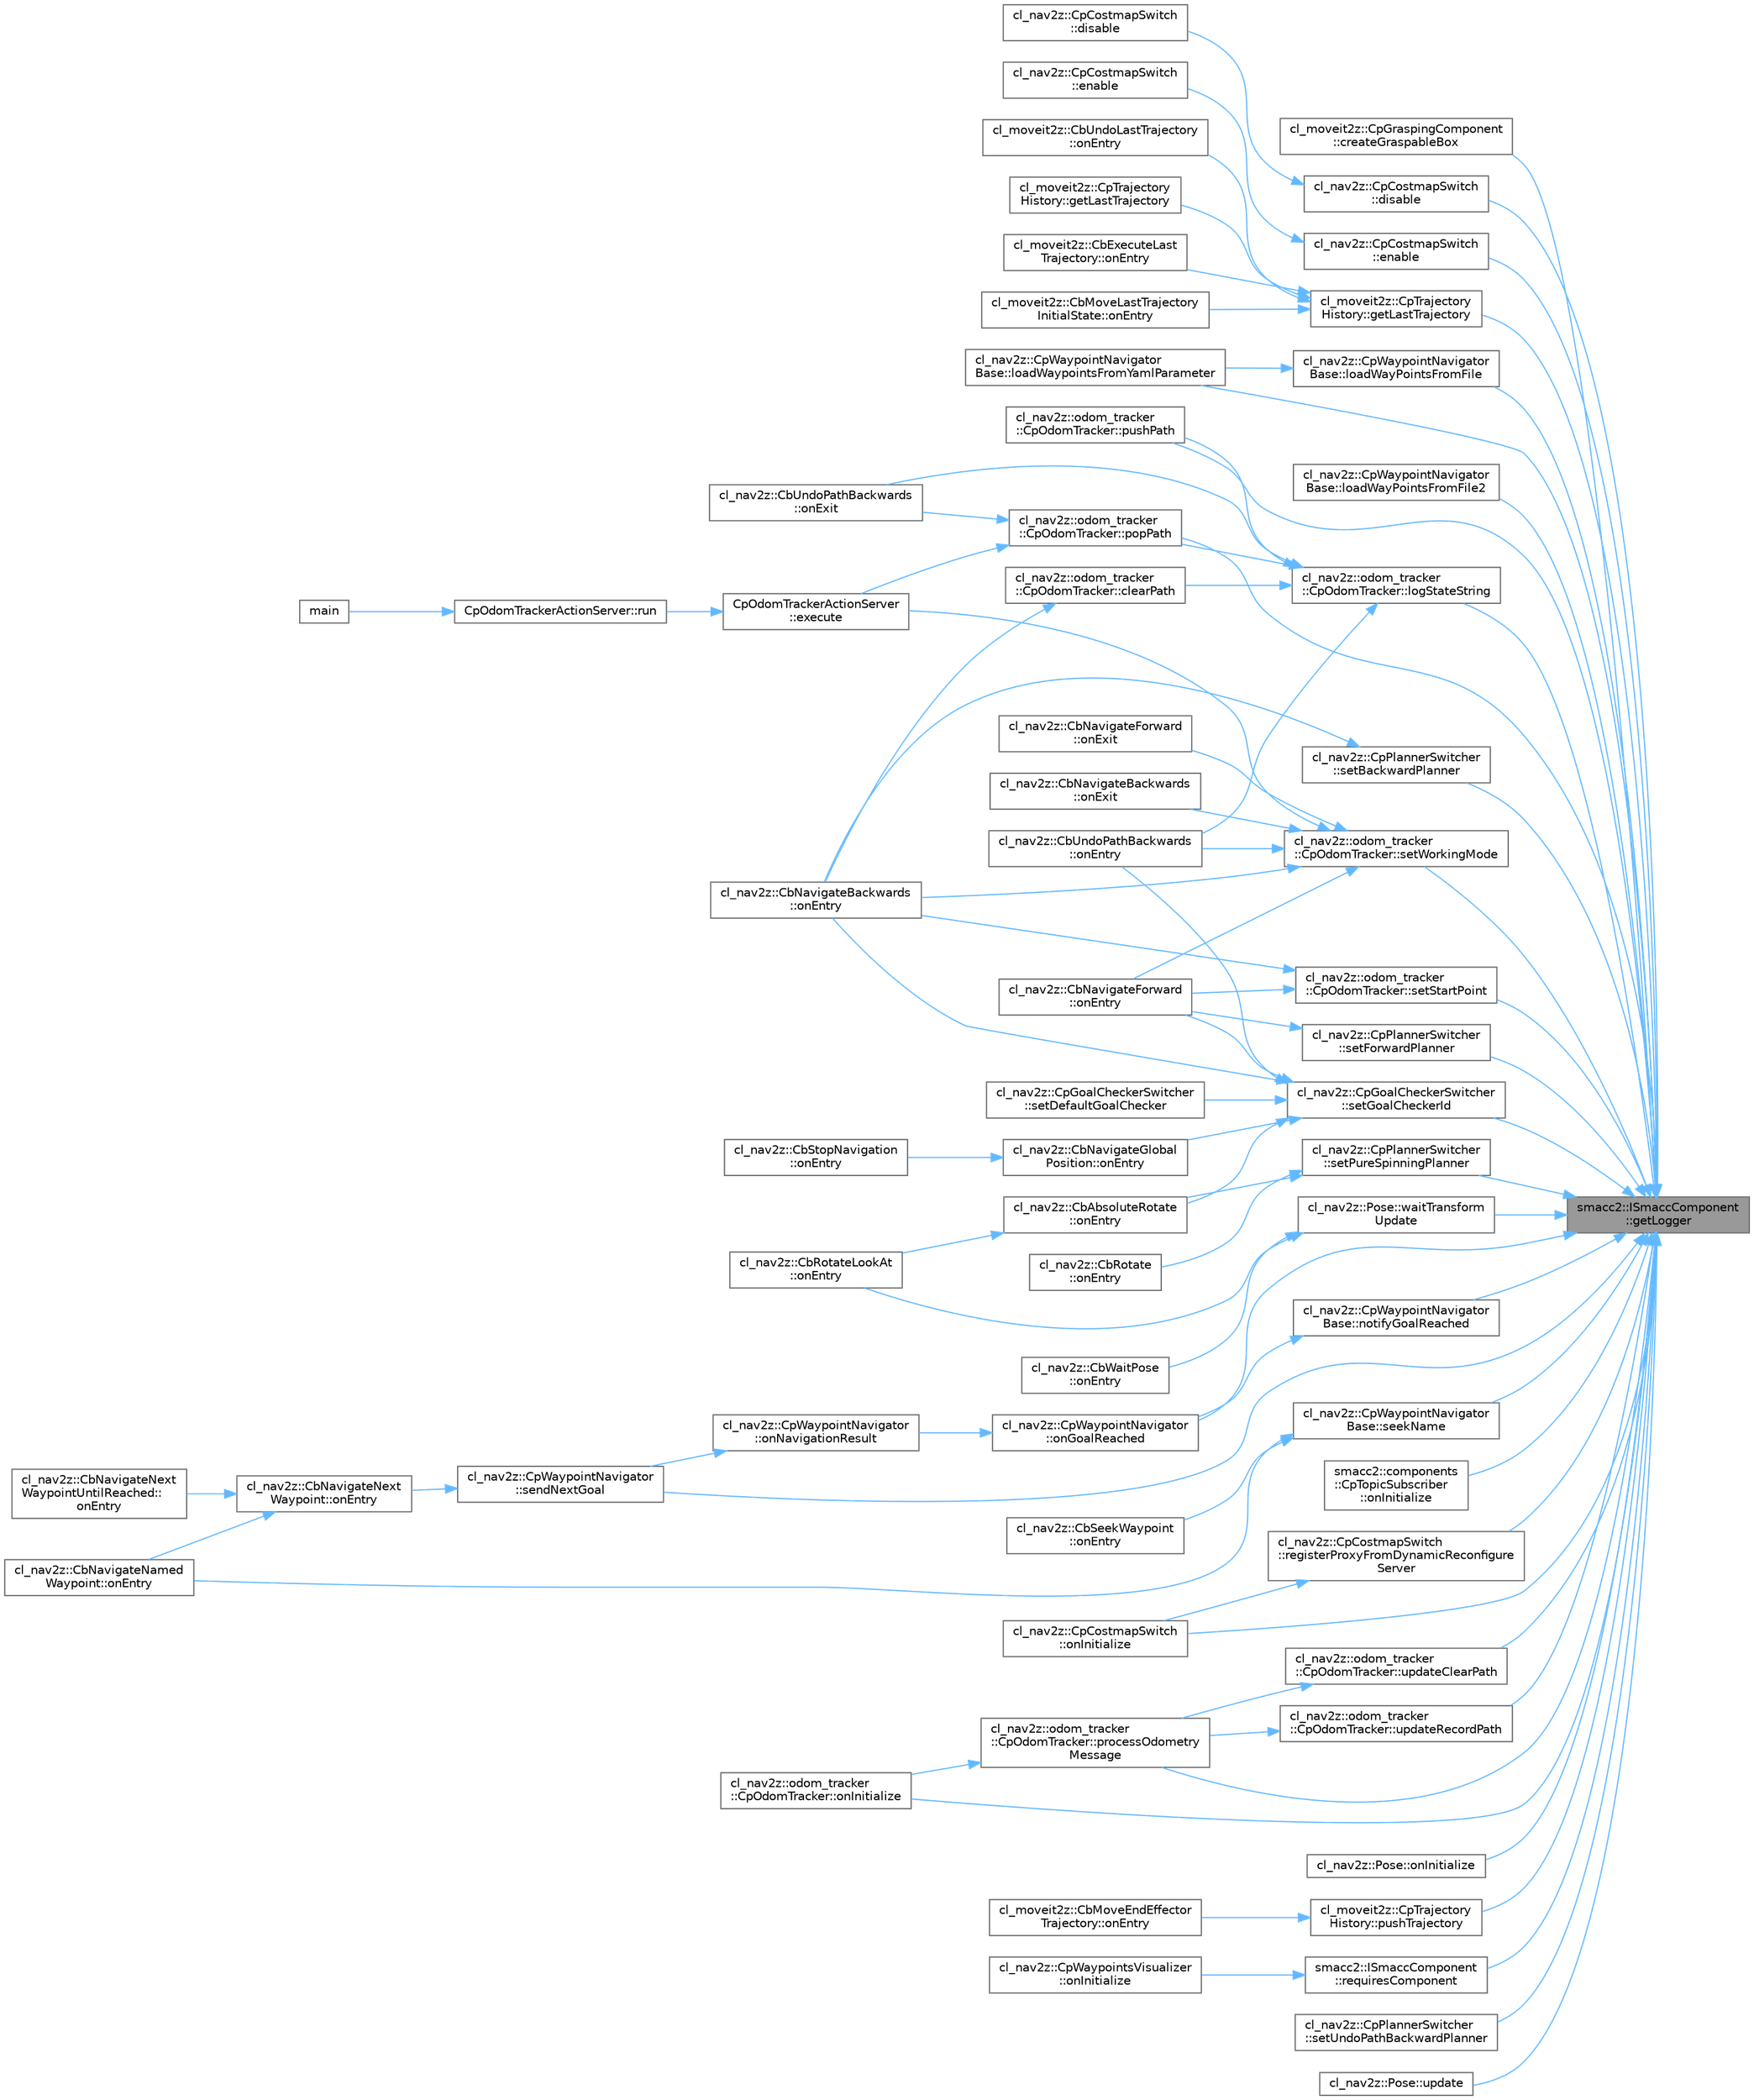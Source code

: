 digraph "smacc2::ISmaccComponent::getLogger"
{
 // LATEX_PDF_SIZE
  bgcolor="transparent";
  edge [fontname=Helvetica,fontsize=10,labelfontname=Helvetica,labelfontsize=10];
  node [fontname=Helvetica,fontsize=10,shape=box,height=0.2,width=0.4];
  rankdir="RL";
  Node1 [label="smacc2::ISmaccComponent\l::getLogger",height=0.2,width=0.4,color="gray40", fillcolor="grey60", style="filled", fontcolor="black",tooltip=" "];
  Node1 -> Node2 [dir="back",color="steelblue1",style="solid"];
  Node2 [label="cl_moveit2z::CpGraspingComponent\l::createGraspableBox",height=0.2,width=0.4,color="grey40", fillcolor="white", style="filled",URL="$classcl__moveit2z_1_1CpGraspingComponent.html#a789c3bd73fe859680be805643d6d6e5b",tooltip=" "];
  Node1 -> Node3 [dir="back",color="steelblue1",style="solid"];
  Node3 [label="cl_nav2z::CpCostmapSwitch\l::disable",height=0.2,width=0.4,color="grey40", fillcolor="white", style="filled",URL="$classcl__nav2z_1_1CpCostmapSwitch.html#a25c0d7c41b651b1c2fe13e8db236d511",tooltip=" "];
  Node3 -> Node4 [dir="back",color="steelblue1",style="solid"];
  Node4 [label="cl_nav2z::CpCostmapSwitch\l::disable",height=0.2,width=0.4,color="grey40", fillcolor="white", style="filled",URL="$classcl__nav2z_1_1CpCostmapSwitch.html#aded3c1546c2ed92b30db47b828fbf4fe",tooltip=" "];
  Node1 -> Node5 [dir="back",color="steelblue1",style="solid"];
  Node5 [label="cl_nav2z::CpCostmapSwitch\l::enable",height=0.2,width=0.4,color="grey40", fillcolor="white", style="filled",URL="$classcl__nav2z_1_1CpCostmapSwitch.html#ae4f9d5ada76cee1c93a08d0a88e5c18c",tooltip=" "];
  Node5 -> Node6 [dir="back",color="steelblue1",style="solid"];
  Node6 [label="cl_nav2z::CpCostmapSwitch\l::enable",height=0.2,width=0.4,color="grey40", fillcolor="white", style="filled",URL="$classcl__nav2z_1_1CpCostmapSwitch.html#aa31900224727e756c34c739651da780d",tooltip=" "];
  Node1 -> Node7 [dir="back",color="steelblue1",style="solid"];
  Node7 [label="cl_moveit2z::CpTrajectory\lHistory::getLastTrajectory",height=0.2,width=0.4,color="grey40", fillcolor="white", style="filled",URL="$classcl__moveit2z_1_1CpTrajectoryHistory.html#af61a3df3efa1d78ca32fdccb7b0e3fdd",tooltip=" "];
  Node7 -> Node8 [dir="back",color="steelblue1",style="solid"];
  Node8 [label="cl_moveit2z::CpTrajectory\lHistory::getLastTrajectory",height=0.2,width=0.4,color="grey40", fillcolor="white", style="filled",URL="$classcl__moveit2z_1_1CpTrajectoryHistory.html#a4c381ae932c989f4a00d108020730e74",tooltip=" "];
  Node7 -> Node9 [dir="back",color="steelblue1",style="solid"];
  Node9 [label="cl_moveit2z::CbExecuteLast\lTrajectory::onEntry",height=0.2,width=0.4,color="grey40", fillcolor="white", style="filled",URL="$classcl__moveit2z_1_1CbExecuteLastTrajectory.html#ac9bcff11f50ac9e46cf3c686480d6701",tooltip=" "];
  Node7 -> Node10 [dir="back",color="steelblue1",style="solid"];
  Node10 [label="cl_moveit2z::CbMoveLastTrajectory\lInitialState::onEntry",height=0.2,width=0.4,color="grey40", fillcolor="white", style="filled",URL="$classcl__moveit2z_1_1CbMoveLastTrajectoryInitialState.html#ad24c008d5ff35d9475ad658015e88317",tooltip=" "];
  Node7 -> Node11 [dir="back",color="steelblue1",style="solid"];
  Node11 [label="cl_moveit2z::CbUndoLastTrajectory\l::onEntry",height=0.2,width=0.4,color="grey40", fillcolor="white", style="filled",URL="$classcl__moveit2z_1_1CbUndoLastTrajectory.html#a16d267121356eeb0c8042ae8af07793f",tooltip=" "];
  Node1 -> Node12 [dir="back",color="steelblue1",style="solid"];
  Node12 [label="cl_nav2z::CpWaypointNavigator\lBase::loadWayPointsFromFile",height=0.2,width=0.4,color="grey40", fillcolor="white", style="filled",URL="$classcl__nav2z_1_1CpWaypointNavigatorBase.html#a8a0b678dd4da9afc7867c9b27691da53",tooltip=" "];
  Node12 -> Node13 [dir="back",color="steelblue1",style="solid"];
  Node13 [label="cl_nav2z::CpWaypointNavigator\lBase::loadWaypointsFromYamlParameter",height=0.2,width=0.4,color="grey40", fillcolor="white", style="filled",URL="$classcl__nav2z_1_1CpWaypointNavigatorBase.html#adb3d8a97b30945cc55e08ee7439c4110",tooltip=" "];
  Node1 -> Node14 [dir="back",color="steelblue1",style="solid"];
  Node14 [label="cl_nav2z::CpWaypointNavigator\lBase::loadWayPointsFromFile2",height=0.2,width=0.4,color="grey40", fillcolor="white", style="filled",URL="$classcl__nav2z_1_1CpWaypointNavigatorBase.html#a3bbc97e7c102f927f7b184b038daae16",tooltip=" "];
  Node1 -> Node13 [dir="back",color="steelblue1",style="solid"];
  Node1 -> Node15 [dir="back",color="steelblue1",style="solid"];
  Node15 [label="cl_nav2z::odom_tracker\l::CpOdomTracker::logStateString",height=0.2,width=0.4,color="grey40", fillcolor="white", style="filled",URL="$classcl__nav2z_1_1odom__tracker_1_1CpOdomTracker.html#afb5b67139e3f4299d4f002f07feb7d12",tooltip=" "];
  Node15 -> Node16 [dir="back",color="steelblue1",style="solid"];
  Node16 [label="cl_nav2z::odom_tracker\l::CpOdomTracker::clearPath",height=0.2,width=0.4,color="grey40", fillcolor="white", style="filled",URL="$classcl__nav2z_1_1odom__tracker_1_1CpOdomTracker.html#a6263a242cff2d44b9b7470bcb5675045",tooltip=" "];
  Node16 -> Node17 [dir="back",color="steelblue1",style="solid"];
  Node17 [label="cl_nav2z::CbNavigateBackwards\l::onEntry",height=0.2,width=0.4,color="grey40", fillcolor="white", style="filled",URL="$classcl__nav2z_1_1CbNavigateBackwards.html#acef8d8088ab7c70d8cbdcbecbaae8f80",tooltip=" "];
  Node15 -> Node18 [dir="back",color="steelblue1",style="solid"];
  Node18 [label="cl_nav2z::CbUndoPathBackwards\l::onEntry",height=0.2,width=0.4,color="grey40", fillcolor="white", style="filled",URL="$classcl__nav2z_1_1CbUndoPathBackwards.html#a91ca11650da3d18f9815794613f95644",tooltip=" "];
  Node15 -> Node19 [dir="back",color="steelblue1",style="solid"];
  Node19 [label="cl_nav2z::CbUndoPathBackwards\l::onExit",height=0.2,width=0.4,color="grey40", fillcolor="white", style="filled",URL="$classcl__nav2z_1_1CbUndoPathBackwards.html#ac6effc89cd93afe1775d94d328b853ee",tooltip=" "];
  Node15 -> Node20 [dir="back",color="steelblue1",style="solid"];
  Node20 [label="cl_nav2z::odom_tracker\l::CpOdomTracker::popPath",height=0.2,width=0.4,color="grey40", fillcolor="white", style="filled",URL="$classcl__nav2z_1_1odom__tracker_1_1CpOdomTracker.html#a095f5ebdd452f266077fac90410c0c12",tooltip=" "];
  Node20 -> Node21 [dir="back",color="steelblue1",style="solid"];
  Node21 [label="CpOdomTrackerActionServer\l::execute",height=0.2,width=0.4,color="grey40", fillcolor="white", style="filled",URL="$classCpOdomTrackerActionServer.html#ae721733fba5870ea4577f4200723fa2a",tooltip=" "];
  Node21 -> Node22 [dir="back",color="steelblue1",style="solid"];
  Node22 [label="CpOdomTrackerActionServer::run",height=0.2,width=0.4,color="grey40", fillcolor="white", style="filled",URL="$classCpOdomTrackerActionServer.html#a87b52becfbea05097d198d3ac0386d3c",tooltip=" "];
  Node22 -> Node23 [dir="back",color="steelblue1",style="solid"];
  Node23 [label="main",height=0.2,width=0.4,color="grey40", fillcolor="white", style="filled",URL="$cp__odom__tracker__node_8cpp.html#a3c04138a5bfe5d72780bb7e82a18e627",tooltip=" "];
  Node20 -> Node19 [dir="back",color="steelblue1",style="solid"];
  Node15 -> Node24 [dir="back",color="steelblue1",style="solid"];
  Node24 [label="cl_nav2z::odom_tracker\l::CpOdomTracker::pushPath",height=0.2,width=0.4,color="grey40", fillcolor="white", style="filled",URL="$classcl__nav2z_1_1odom__tracker_1_1CpOdomTracker.html#a77b66a2e0663053417de0b2b6bca9dea",tooltip=" "];
  Node1 -> Node25 [dir="back",color="steelblue1",style="solid"];
  Node25 [label="cl_nav2z::CpWaypointNavigator\lBase::notifyGoalReached",height=0.2,width=0.4,color="grey40", fillcolor="white", style="filled",URL="$classcl__nav2z_1_1CpWaypointNavigatorBase.html#aa98aa1c40fe6f2e10de07a1171456c86",tooltip=" "];
  Node25 -> Node26 [dir="back",color="steelblue1",style="solid"];
  Node26 [label="cl_nav2z::CpWaypointNavigator\l::onGoalReached",height=0.2,width=0.4,color="grey40", fillcolor="white", style="filled",URL="$classcl__nav2z_1_1CpWaypointNavigator.html#ada8cdc697ad89cb51dd6cedc7c8db189",tooltip=" "];
  Node26 -> Node27 [dir="back",color="steelblue1",style="solid"];
  Node27 [label="cl_nav2z::CpWaypointNavigator\l::onNavigationResult",height=0.2,width=0.4,color="grey40", fillcolor="white", style="filled",URL="$classcl__nav2z_1_1CpWaypointNavigator.html#a9ed8cfaf216289c201bfccad16f8b4b6",tooltip=" "];
  Node27 -> Node28 [dir="back",color="steelblue1",style="solid"];
  Node28 [label="cl_nav2z::CpWaypointNavigator\l::sendNextGoal",height=0.2,width=0.4,color="grey40", fillcolor="white", style="filled",URL="$classcl__nav2z_1_1CpWaypointNavigator.html#a49a0d507b675a2c551a0095401ee24e5",tooltip=" "];
  Node28 -> Node29 [dir="back",color="steelblue1",style="solid"];
  Node29 [label="cl_nav2z::CbNavigateNext\lWaypoint::onEntry",height=0.2,width=0.4,color="grey40", fillcolor="white", style="filled",URL="$classcl__nav2z_1_1CbNavigateNextWaypoint.html#ac546e1622eb9894228846b814e48afea",tooltip=" "];
  Node29 -> Node30 [dir="back",color="steelblue1",style="solid"];
  Node30 [label="cl_nav2z::CbNavigateNamed\lWaypoint::onEntry",height=0.2,width=0.4,color="grey40", fillcolor="white", style="filled",URL="$classcl__nav2z_1_1CbNavigateNamedWaypoint.html#a08fc01469398220c035e7c3fac4ae598",tooltip=" "];
  Node29 -> Node31 [dir="back",color="steelblue1",style="solid"];
  Node31 [label="cl_nav2z::CbNavigateNext\lWaypointUntilReached::\lonEntry",height=0.2,width=0.4,color="grey40", fillcolor="white", style="filled",URL="$classcl__nav2z_1_1CbNavigateNextWaypointUntilReached.html#a8768836e087f12cbb477aa509e28a947",tooltip=" "];
  Node1 -> Node26 [dir="back",color="steelblue1",style="solid"];
  Node1 -> Node32 [dir="back",color="steelblue1",style="solid"];
  Node32 [label="smacc2::components\l::CpTopicSubscriber\l::onInitialize",height=0.2,width=0.4,color="grey40", fillcolor="white", style="filled",URL="$classsmacc2_1_1components_1_1CpTopicSubscriber.html#aa00f3313c0ac670f6c79aeae30d4c819",tooltip=" "];
  Node1 -> Node33 [dir="back",color="steelblue1",style="solid"];
  Node33 [label="cl_nav2z::CpCostmapSwitch\l::onInitialize",height=0.2,width=0.4,color="grey40", fillcolor="white", style="filled",URL="$classcl__nav2z_1_1CpCostmapSwitch.html#a4bc9f801e1a445e1b2a312452b824b76",tooltip=" "];
  Node1 -> Node34 [dir="back",color="steelblue1",style="solid"];
  Node34 [label="cl_nav2z::odom_tracker\l::CpOdomTracker::onInitialize",height=0.2,width=0.4,color="grey40", fillcolor="white", style="filled",URL="$classcl__nav2z_1_1odom__tracker_1_1CpOdomTracker.html#add235e7c3085e0e0fc7a3555abc7b0de",tooltip=" "];
  Node1 -> Node35 [dir="back",color="steelblue1",style="solid"];
  Node35 [label="cl_nav2z::Pose::onInitialize",height=0.2,width=0.4,color="grey40", fillcolor="white", style="filled",URL="$classcl__nav2z_1_1Pose.html#ac22d6c89175223454bc71bb094c9b402",tooltip=" "];
  Node1 -> Node20 [dir="back",color="steelblue1",style="solid"];
  Node1 -> Node36 [dir="back",color="steelblue1",style="solid"];
  Node36 [label="cl_nav2z::odom_tracker\l::CpOdomTracker::processOdometry\lMessage",height=0.2,width=0.4,color="grey40", fillcolor="white", style="filled",URL="$classcl__nav2z_1_1odom__tracker_1_1CpOdomTracker.html#a4186cbf52c84ffee666f83636d325122",tooltip="odom callback: Updates the path - this must be called periodically for each odometry message."];
  Node36 -> Node34 [dir="back",color="steelblue1",style="solid"];
  Node1 -> Node24 [dir="back",color="steelblue1",style="solid"];
  Node1 -> Node37 [dir="back",color="steelblue1",style="solid"];
  Node37 [label="cl_moveit2z::CpTrajectory\lHistory::pushTrajectory",height=0.2,width=0.4,color="grey40", fillcolor="white", style="filled",URL="$classcl__moveit2z_1_1CpTrajectoryHistory.html#acbf26cbc45d1bd81fa5b93bd2b713d22",tooltip=" "];
  Node37 -> Node38 [dir="back",color="steelblue1",style="solid"];
  Node38 [label="cl_moveit2z::CbMoveEndEffector\lTrajectory::onEntry",height=0.2,width=0.4,color="grey40", fillcolor="white", style="filled",URL="$classcl__moveit2z_1_1CbMoveEndEffectorTrajectory.html#a9fd96e90f5bac10e611806e37a087378",tooltip=" "];
  Node1 -> Node39 [dir="back",color="steelblue1",style="solid"];
  Node39 [label="cl_nav2z::CpCostmapSwitch\l::registerProxyFromDynamicReconfigure\lServer",height=0.2,width=0.4,color="grey40", fillcolor="white", style="filled",URL="$classcl__nav2z_1_1CpCostmapSwitch.html#a6d70373f8f37c30f7c5ce6ff70e6fad9",tooltip=" "];
  Node39 -> Node33 [dir="back",color="steelblue1",style="solid"];
  Node1 -> Node40 [dir="back",color="steelblue1",style="solid"];
  Node40 [label="smacc2::ISmaccComponent\l::requiresComponent",height=0.2,width=0.4,color="grey40", fillcolor="white", style="filled",URL="$classsmacc2_1_1ISmaccComponent.html#a283d663a9c5fc050694aaa6b99d52aa8",tooltip=" "];
  Node40 -> Node41 [dir="back",color="steelblue1",style="solid"];
  Node41 [label="cl_nav2z::CpWaypointsVisualizer\l::onInitialize",height=0.2,width=0.4,color="grey40", fillcolor="white", style="filled",URL="$classcl__nav2z_1_1CpWaypointsVisualizer.html#a8af2db006663eb93a39f5346ad7c9af9",tooltip=" "];
  Node1 -> Node42 [dir="back",color="steelblue1",style="solid"];
  Node42 [label="cl_nav2z::CpWaypointNavigator\lBase::seekName",height=0.2,width=0.4,color="grey40", fillcolor="white", style="filled",URL="$classcl__nav2z_1_1CpWaypointNavigatorBase.html#a3f7018f9fa8f6feadccd5f3c7b717811",tooltip=" "];
  Node42 -> Node30 [dir="back",color="steelblue1",style="solid"];
  Node42 -> Node43 [dir="back",color="steelblue1",style="solid"];
  Node43 [label="cl_nav2z::CbSeekWaypoint\l::onEntry",height=0.2,width=0.4,color="grey40", fillcolor="white", style="filled",URL="$classcl__nav2z_1_1CbSeekWaypoint.html#a1647146b1cce1d16d8ef18b69e63f1ea",tooltip=" "];
  Node1 -> Node28 [dir="back",color="steelblue1",style="solid"];
  Node1 -> Node44 [dir="back",color="steelblue1",style="solid"];
  Node44 [label="cl_nav2z::CpPlannerSwitcher\l::setBackwardPlanner",height=0.2,width=0.4,color="grey40", fillcolor="white", style="filled",URL="$classcl__nav2z_1_1CpPlannerSwitcher.html#a2d25a353d0b69f3a3ec20f552b535f7c",tooltip=" "];
  Node44 -> Node17 [dir="back",color="steelblue1",style="solid"];
  Node1 -> Node45 [dir="back",color="steelblue1",style="solid"];
  Node45 [label="cl_nav2z::CpPlannerSwitcher\l::setForwardPlanner",height=0.2,width=0.4,color="grey40", fillcolor="white", style="filled",URL="$classcl__nav2z_1_1CpPlannerSwitcher.html#a2daeb69bbc6ca52a35baa50c489d13a0",tooltip=" "];
  Node45 -> Node46 [dir="back",color="steelblue1",style="solid"];
  Node46 [label="cl_nav2z::CbNavigateForward\l::onEntry",height=0.2,width=0.4,color="grey40", fillcolor="white", style="filled",URL="$classcl__nav2z_1_1CbNavigateForward.html#ae56089851b4128ca0adeeb3c885770cf",tooltip=" "];
  Node1 -> Node47 [dir="back",color="steelblue1",style="solid"];
  Node47 [label="cl_nav2z::CpGoalCheckerSwitcher\l::setGoalCheckerId",height=0.2,width=0.4,color="grey40", fillcolor="white", style="filled",URL="$classcl__nav2z_1_1CpGoalCheckerSwitcher.html#a7813346ece7ea7e843d23db9a8712562",tooltip=" "];
  Node47 -> Node48 [dir="back",color="steelblue1",style="solid"];
  Node48 [label="cl_nav2z::CbAbsoluteRotate\l::onEntry",height=0.2,width=0.4,color="grey40", fillcolor="white", style="filled",URL="$classcl__nav2z_1_1CbAbsoluteRotate.html#a7a0d844c774290aa785c14a3e7d87f05",tooltip=" "];
  Node48 -> Node49 [dir="back",color="steelblue1",style="solid"];
  Node49 [label="cl_nav2z::CbRotateLookAt\l::onEntry",height=0.2,width=0.4,color="grey40", fillcolor="white", style="filled",URL="$classcl__nav2z_1_1CbRotateLookAt.html#a415f89642f17e9111647d2318ed9b053",tooltip=" "];
  Node47 -> Node17 [dir="back",color="steelblue1",style="solid"];
  Node47 -> Node46 [dir="back",color="steelblue1",style="solid"];
  Node47 -> Node50 [dir="back",color="steelblue1",style="solid"];
  Node50 [label="cl_nav2z::CbNavigateGlobal\lPosition::onEntry",height=0.2,width=0.4,color="grey40", fillcolor="white", style="filled",URL="$classcl__nav2z_1_1CbNavigateGlobalPosition.html#a4d66c40d65ba439921e9b6fce8709ae3",tooltip=" "];
  Node50 -> Node51 [dir="back",color="steelblue1",style="solid"];
  Node51 [label="cl_nav2z::CbStopNavigation\l::onEntry",height=0.2,width=0.4,color="grey40", fillcolor="white", style="filled",URL="$classcl__nav2z_1_1CbStopNavigation.html#a7928708eb42b3ab14df5f280a5c86b1a",tooltip=" "];
  Node47 -> Node18 [dir="back",color="steelblue1",style="solid"];
  Node47 -> Node52 [dir="back",color="steelblue1",style="solid"];
  Node52 [label="cl_nav2z::CpGoalCheckerSwitcher\l::setDefaultGoalChecker",height=0.2,width=0.4,color="grey40", fillcolor="white", style="filled",URL="$classcl__nav2z_1_1CpGoalCheckerSwitcher.html#a901069d7dc9cd2d0782d921256c676b2",tooltip=" "];
  Node1 -> Node53 [dir="back",color="steelblue1",style="solid"];
  Node53 [label="cl_nav2z::CpPlannerSwitcher\l::setPureSpinningPlanner",height=0.2,width=0.4,color="grey40", fillcolor="white", style="filled",URL="$classcl__nav2z_1_1CpPlannerSwitcher.html#a03b0708756d88161d6d9843b2e8cabc2",tooltip=" "];
  Node53 -> Node48 [dir="back",color="steelblue1",style="solid"];
  Node53 -> Node54 [dir="back",color="steelblue1",style="solid"];
  Node54 [label="cl_nav2z::CbRotate\l::onEntry",height=0.2,width=0.4,color="grey40", fillcolor="white", style="filled",URL="$classcl__nav2z_1_1CbRotate.html#a73303c69ad571c99128374b7b9627154",tooltip=" "];
  Node1 -> Node55 [dir="back",color="steelblue1",style="solid"];
  Node55 [label="cl_nav2z::odom_tracker\l::CpOdomTracker::setStartPoint",height=0.2,width=0.4,color="grey40", fillcolor="white", style="filled",URL="$classcl__nav2z_1_1odom__tracker_1_1CpOdomTracker.html#ae1e77eed3471181b2a6a8c5822b13e5b",tooltip=" "];
  Node55 -> Node17 [dir="back",color="steelblue1",style="solid"];
  Node55 -> Node46 [dir="back",color="steelblue1",style="solid"];
  Node1 -> Node56 [dir="back",color="steelblue1",style="solid"];
  Node56 [label="cl_nav2z::CpPlannerSwitcher\l::setUndoPathBackwardPlanner",height=0.2,width=0.4,color="grey40", fillcolor="white", style="filled",URL="$classcl__nav2z_1_1CpPlannerSwitcher.html#a1448d8561b5b3c0d39f657054ee8de70",tooltip=" "];
  Node1 -> Node57 [dir="back",color="steelblue1",style="solid"];
  Node57 [label="cl_nav2z::odom_tracker\l::CpOdomTracker::setWorkingMode",height=0.2,width=0.4,color="grey40", fillcolor="white", style="filled",URL="$classcl__nav2z_1_1odom__tracker_1_1CpOdomTracker.html#ab459705febf58fd0b961d455f2b2dcbe",tooltip=" "];
  Node57 -> Node21 [dir="back",color="steelblue1",style="solid"];
  Node57 -> Node17 [dir="back",color="steelblue1",style="solid"];
  Node57 -> Node46 [dir="back",color="steelblue1",style="solid"];
  Node57 -> Node18 [dir="back",color="steelblue1",style="solid"];
  Node57 -> Node58 [dir="back",color="steelblue1",style="solid"];
  Node58 [label="cl_nav2z::CbNavigateBackwards\l::onExit",height=0.2,width=0.4,color="grey40", fillcolor="white", style="filled",URL="$classcl__nav2z_1_1CbNavigateBackwards.html#aeda8a75c8bc4450dd9f19165f0591246",tooltip=" "];
  Node57 -> Node59 [dir="back",color="steelblue1",style="solid"];
  Node59 [label="cl_nav2z::CbNavigateForward\l::onExit",height=0.2,width=0.4,color="grey40", fillcolor="white", style="filled",URL="$classcl__nav2z_1_1CbNavigateForward.html#a2d27b258be38cf8755e6737e7d5b81a7",tooltip=" "];
  Node1 -> Node60 [dir="back",color="steelblue1",style="solid"];
  Node60 [label="cl_nav2z::Pose::update",height=0.2,width=0.4,color="grey40", fillcolor="white", style="filled",URL="$classcl__nav2z_1_1Pose.html#a6cc8b4b62f07eb734995ecc09f07e218",tooltip=" "];
  Node1 -> Node61 [dir="back",color="steelblue1",style="solid"];
  Node61 [label="cl_nav2z::odom_tracker\l::CpOdomTracker::updateClearPath",height=0.2,width=0.4,color="grey40", fillcolor="white", style="filled",URL="$classcl__nav2z_1_1odom__tracker_1_1CpOdomTracker.html#aaa56e9a1c04a1f266df86a38fb491371",tooltip=" "];
  Node61 -> Node36 [dir="back",color="steelblue1",style="solid"];
  Node1 -> Node62 [dir="back",color="steelblue1",style="solid"];
  Node62 [label="cl_nav2z::odom_tracker\l::CpOdomTracker::updateRecordPath",height=0.2,width=0.4,color="grey40", fillcolor="white", style="filled",URL="$classcl__nav2z_1_1odom__tracker_1_1CpOdomTracker.html#a62344fe86c32bd2011c3679eb1976b05",tooltip=" "];
  Node62 -> Node36 [dir="back",color="steelblue1",style="solid"];
  Node1 -> Node63 [dir="back",color="steelblue1",style="solid"];
  Node63 [label="cl_nav2z::Pose::waitTransform\lUpdate",height=0.2,width=0.4,color="grey40", fillcolor="white", style="filled",URL="$classcl__nav2z_1_1Pose.html#ae5ecf4abdce8c4c7983ff92619aab348",tooltip=" "];
  Node63 -> Node49 [dir="back",color="steelblue1",style="solid"];
  Node63 -> Node64 [dir="back",color="steelblue1",style="solid"];
  Node64 [label="cl_nav2z::CbWaitPose\l::onEntry",height=0.2,width=0.4,color="grey40", fillcolor="white", style="filled",URL="$classcl__nav2z_1_1CbWaitPose.html#ad7fefe80e23680cb624b5445dde4765b",tooltip=" "];
}

